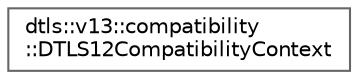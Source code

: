 digraph "Graphical Class Hierarchy"
{
 // LATEX_PDF_SIZE
  bgcolor="transparent";
  edge [fontname=Helvetica,fontsize=10,labelfontname=Helvetica,labelfontsize=10];
  node [fontname=Helvetica,fontsize=10,shape=box,height=0.2,width=0.4];
  rankdir="LR";
  Node0 [id="Node000000",label="dtls::v13::compatibility\l::DTLS12CompatibilityContext",height=0.2,width=0.4,color="grey40", fillcolor="white", style="filled",URL="$structdtls_1_1v13_1_1compatibility_1_1DTLS12CompatibilityContext.html",tooltip="DTLS 1.2 compatibility context."];
}
